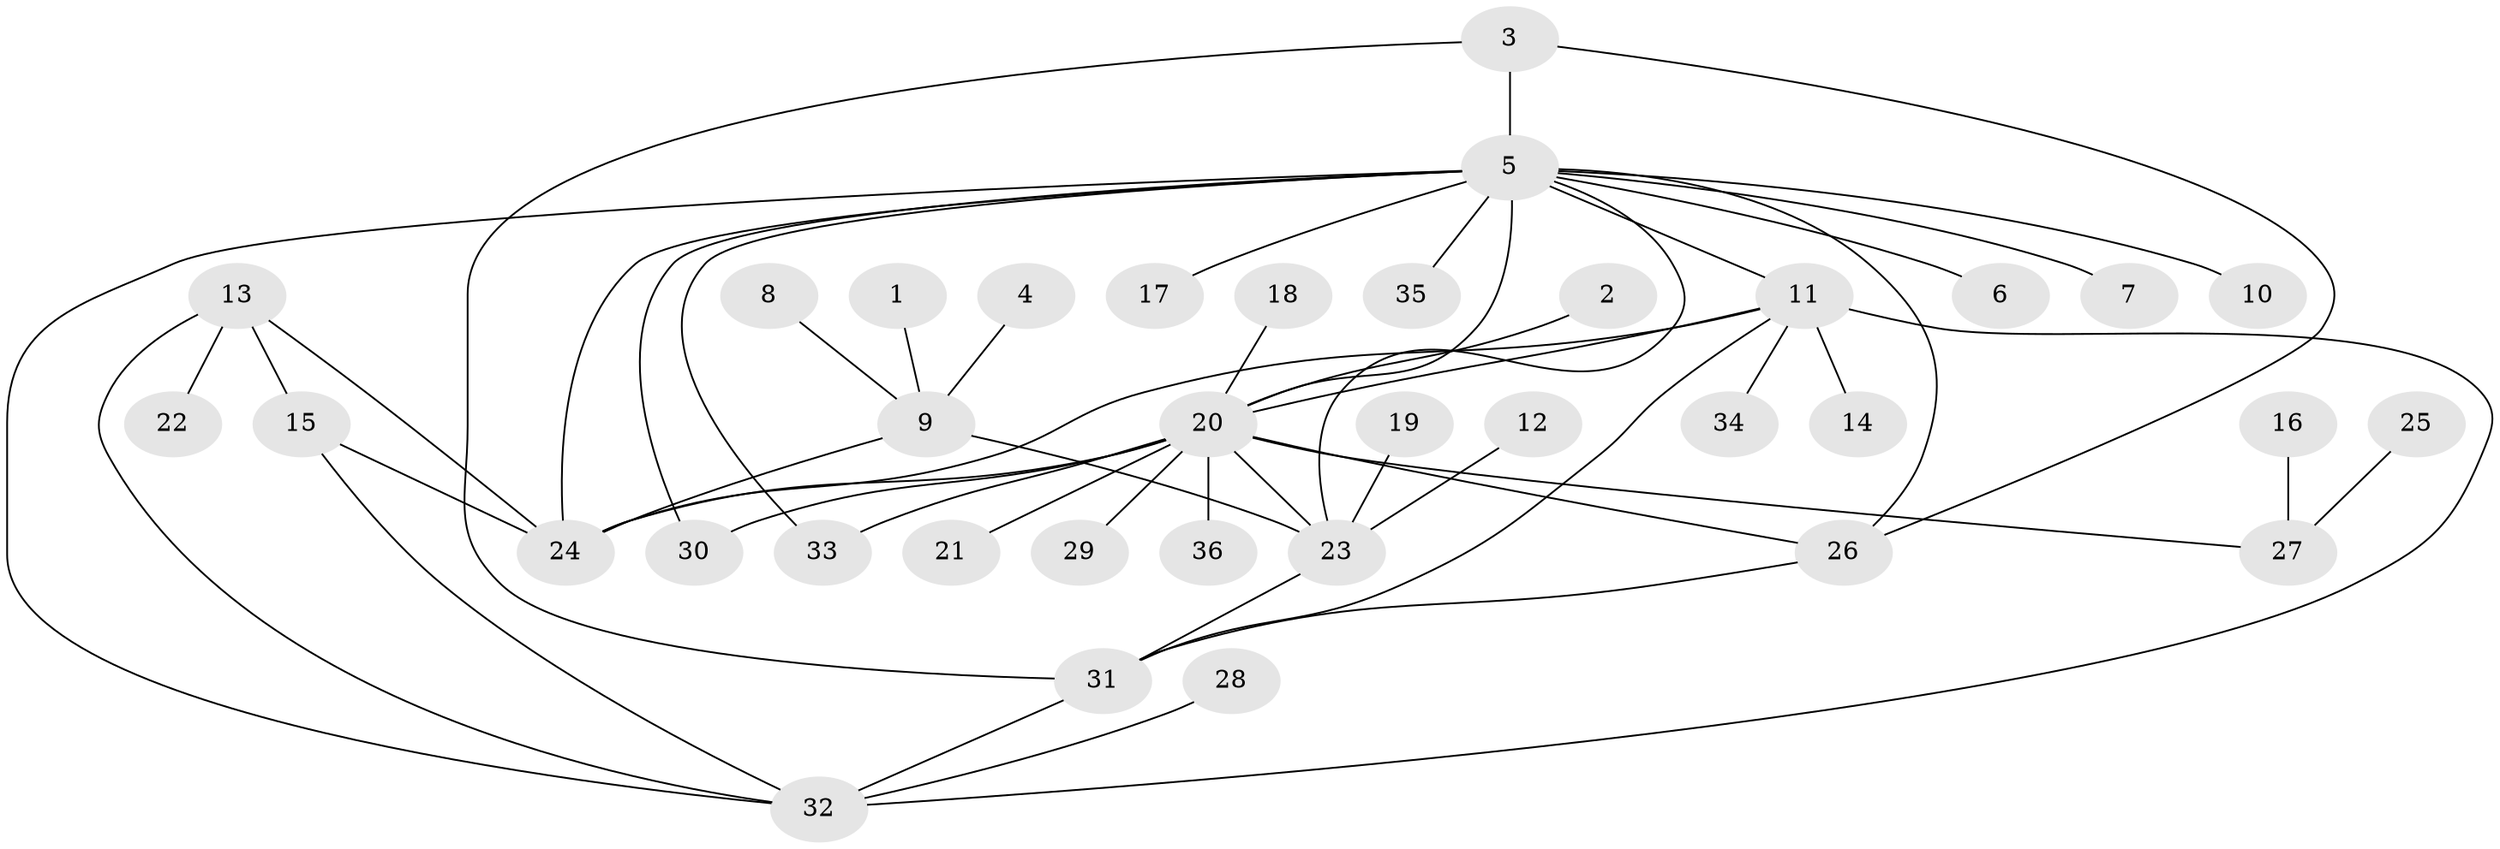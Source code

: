 // original degree distribution, {9: 0.014492753623188406, 5: 0.043478260869565216, 6: 0.057971014492753624, 8: 0.028985507246376812, 7: 0.014492753623188406, 4: 0.057971014492753624, 2: 0.17391304347826086, 14: 0.014492753623188406, 1: 0.5217391304347826, 3: 0.07246376811594203}
// Generated by graph-tools (version 1.1) at 2025/50/03/09/25 03:50:32]
// undirected, 36 vertices, 52 edges
graph export_dot {
graph [start="1"]
  node [color=gray90,style=filled];
  1;
  2;
  3;
  4;
  5;
  6;
  7;
  8;
  9;
  10;
  11;
  12;
  13;
  14;
  15;
  16;
  17;
  18;
  19;
  20;
  21;
  22;
  23;
  24;
  25;
  26;
  27;
  28;
  29;
  30;
  31;
  32;
  33;
  34;
  35;
  36;
  1 -- 9 [weight=1.0];
  2 -- 20 [weight=1.0];
  3 -- 5 [weight=1.0];
  3 -- 26 [weight=1.0];
  3 -- 31 [weight=1.0];
  4 -- 9 [weight=1.0];
  5 -- 6 [weight=1.0];
  5 -- 7 [weight=1.0];
  5 -- 10 [weight=1.0];
  5 -- 11 [weight=1.0];
  5 -- 17 [weight=1.0];
  5 -- 20 [weight=1.0];
  5 -- 23 [weight=1.0];
  5 -- 24 [weight=1.0];
  5 -- 26 [weight=1.0];
  5 -- 30 [weight=1.0];
  5 -- 32 [weight=1.0];
  5 -- 33 [weight=1.0];
  5 -- 35 [weight=1.0];
  8 -- 9 [weight=1.0];
  9 -- 23 [weight=2.0];
  9 -- 24 [weight=1.0];
  11 -- 14 [weight=1.0];
  11 -- 20 [weight=1.0];
  11 -- 24 [weight=1.0];
  11 -- 31 [weight=1.0];
  11 -- 32 [weight=1.0];
  11 -- 34 [weight=1.0];
  12 -- 23 [weight=1.0];
  13 -- 15 [weight=1.0];
  13 -- 22 [weight=1.0];
  13 -- 24 [weight=1.0];
  13 -- 32 [weight=1.0];
  15 -- 24 [weight=1.0];
  15 -- 32 [weight=1.0];
  16 -- 27 [weight=1.0];
  18 -- 20 [weight=1.0];
  19 -- 23 [weight=1.0];
  20 -- 21 [weight=1.0];
  20 -- 23 [weight=1.0];
  20 -- 24 [weight=1.0];
  20 -- 26 [weight=1.0];
  20 -- 27 [weight=1.0];
  20 -- 29 [weight=1.0];
  20 -- 30 [weight=1.0];
  20 -- 33 [weight=1.0];
  20 -- 36 [weight=1.0];
  23 -- 31 [weight=1.0];
  25 -- 27 [weight=1.0];
  26 -- 31 [weight=1.0];
  28 -- 32 [weight=1.0];
  31 -- 32 [weight=1.0];
}
